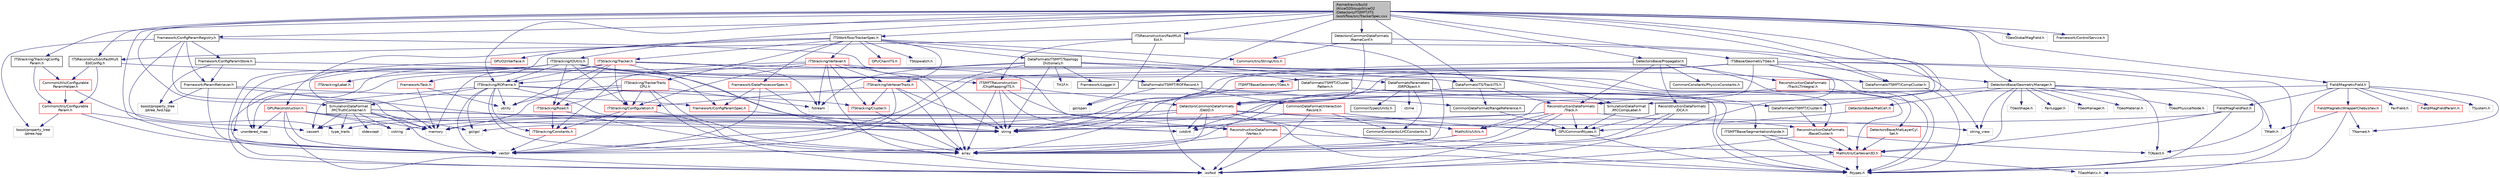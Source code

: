 digraph "/home/travis/build/AliceO2Group/AliceO2/Detectors/ITSMFT/ITS/workflow/src/TrackerSpec.cxx"
{
 // INTERACTIVE_SVG=YES
  bgcolor="transparent";
  edge [fontname="Helvetica",fontsize="10",labelfontname="Helvetica",labelfontsize="10"];
  node [fontname="Helvetica",fontsize="10",shape=record];
  Node0 [label="/home/travis/build\l/AliceO2Group/AliceO2\l/Detectors/ITSMFT/ITS\l/workflow/src/TrackerSpec.cxx",height=0.2,width=0.4,color="black", fillcolor="grey75", style="filled", fontcolor="black"];
  Node0 -> Node1 [color="midnightblue",fontsize="10",style="solid",fontname="Helvetica"];
  Node1 [label="vector",height=0.2,width=0.4,color="grey75"];
  Node0 -> Node2 [color="midnightblue",fontsize="10",style="solid",fontname="Helvetica"];
  Node2 [label="TGeoGlobalMagField.h",height=0.2,width=0.4,color="grey75"];
  Node0 -> Node3 [color="midnightblue",fontsize="10",style="solid",fontname="Helvetica"];
  Node3 [label="Framework/ControlService.h",height=0.2,width=0.4,color="black",URL="$d2/d43/ControlService_8h.html"];
  Node0 -> Node4 [color="midnightblue",fontsize="10",style="solid",fontname="Helvetica"];
  Node4 [label="Framework/ConfigParamRegistry.h",height=0.2,width=0.4,color="black",URL="$de/dc6/ConfigParamRegistry_8h.html"];
  Node4 -> Node5 [color="midnightblue",fontsize="10",style="solid",fontname="Helvetica"];
  Node5 [label="Framework/ParamRetriever.h",height=0.2,width=0.4,color="black",URL="$df/d72/ParamRetriever_8h.html"];
  Node5 -> Node6 [color="midnightblue",fontsize="10",style="solid",fontname="Helvetica"];
  Node6 [label="Framework/ConfigParamSpec.h",height=0.2,width=0.4,color="red",URL="$d0/d1c/ConfigParamSpec_8h.html"];
  Node6 -> Node16 [color="midnightblue",fontsize="10",style="solid",fontname="Helvetica"];
  Node16 [label="string",height=0.2,width=0.4,color="grey75"];
  Node5 -> Node17 [color="midnightblue",fontsize="10",style="solid",fontname="Helvetica"];
  Node17 [label="boost/property_tree\l/ptree_fwd.hpp",height=0.2,width=0.4,color="grey75"];
  Node5 -> Node16 [color="midnightblue",fontsize="10",style="solid",fontname="Helvetica"];
  Node5 -> Node1 [color="midnightblue",fontsize="10",style="solid",fontname="Helvetica"];
  Node4 -> Node18 [color="midnightblue",fontsize="10",style="solid",fontname="Helvetica"];
  Node18 [label="Framework/ConfigParamStore.h",height=0.2,width=0.4,color="black",URL="$dd/daf/ConfigParamStore_8h.html"];
  Node18 -> Node5 [color="midnightblue",fontsize="10",style="solid",fontname="Helvetica"];
  Node18 -> Node6 [color="midnightblue",fontsize="10",style="solid",fontname="Helvetica"];
  Node18 -> Node17 [color="midnightblue",fontsize="10",style="solid",fontname="Helvetica"];
  Node4 -> Node19 [color="midnightblue",fontsize="10",style="solid",fontname="Helvetica"];
  Node19 [label="boost/property_tree\l/ptree.hpp",height=0.2,width=0.4,color="grey75"];
  Node4 -> Node20 [color="midnightblue",fontsize="10",style="solid",fontname="Helvetica"];
  Node20 [label="memory",height=0.2,width=0.4,color="grey75"];
  Node4 -> Node16 [color="midnightblue",fontsize="10",style="solid",fontname="Helvetica"];
  Node4 -> Node21 [color="midnightblue",fontsize="10",style="solid",fontname="Helvetica"];
  Node21 [label="cassert",height=0.2,width=0.4,color="grey75"];
  Node0 -> Node22 [color="midnightblue",fontsize="10",style="solid",fontname="Helvetica"];
  Node22 [label="ITSWorkflow/TrackerSpec.h",height=0.2,width=0.4,color="black",URL="$de/d90/ITSMFT_2ITS_2workflow_2include_2ITSWorkflow_2TrackerSpec_8h.html"];
  Node22 -> Node23 [color="midnightblue",fontsize="10",style="solid",fontname="Helvetica"];
  Node23 [label="DataFormatsParameters\l/GRPObject.h",height=0.2,width=0.4,color="black",URL="$de/d28/GRPObject_8h.html",tooltip="Header of the General Run Parameters object. "];
  Node23 -> Node24 [color="midnightblue",fontsize="10",style="solid",fontname="Helvetica"];
  Node24 [label="Rtypes.h",height=0.2,width=0.4,color="grey75"];
  Node23 -> Node10 [color="midnightblue",fontsize="10",style="solid",fontname="Helvetica"];
  Node10 [label="cstdint",height=0.2,width=0.4,color="grey75"];
  Node23 -> Node25 [color="midnightblue",fontsize="10",style="solid",fontname="Helvetica"];
  Node25 [label="ctime",height=0.2,width=0.4,color="grey75"];
  Node23 -> Node26 [color="midnightblue",fontsize="10",style="solid",fontname="Helvetica"];
  Node26 [label="CommonConstants/LHCConstants.h",height=0.2,width=0.4,color="black",URL="$d4/dc6/LHCConstants_8h.html",tooltip="Header to collect LHC related constants. "];
  Node23 -> Node27 [color="midnightblue",fontsize="10",style="solid",fontname="Helvetica"];
  Node27 [label="CommonTypes/Units.h",height=0.2,width=0.4,color="black",URL="$da/d58/Units_8h.html",tooltip="Header to collect definitions for different units. "];
  Node23 -> Node28 [color="midnightblue",fontsize="10",style="solid",fontname="Helvetica"];
  Node28 [label="DetectorsCommonDataFormats\l/DetID.h",height=0.2,width=0.4,color="red",URL="$d6/d31/DetID_8h.html"];
  Node28 -> Node24 [color="midnightblue",fontsize="10",style="solid",fontname="Helvetica"];
  Node28 -> Node29 [color="midnightblue",fontsize="10",style="solid",fontname="Helvetica"];
  Node29 [label="array",height=0.2,width=0.4,color="grey75"];
  Node28 -> Node21 [color="midnightblue",fontsize="10",style="solid",fontname="Helvetica"];
  Node28 -> Node10 [color="midnightblue",fontsize="10",style="solid",fontname="Helvetica"];
  Node28 -> Node15 [color="midnightblue",fontsize="10",style="solid",fontname="Helvetica"];
  Node15 [label="string_view",height=0.2,width=0.4,color="grey75"];
  Node28 -> Node16 [color="midnightblue",fontsize="10",style="solid",fontname="Helvetica"];
  Node28 -> Node8 [color="midnightblue",fontsize="10",style="solid",fontname="Helvetica"];
  Node8 [label="type_traits",height=0.2,width=0.4,color="grey75"];
  Node28 -> Node31 [color="midnightblue",fontsize="10",style="solid",fontname="Helvetica"];
  Node31 [label="MathUtils/Utils.h",height=0.2,width=0.4,color="red",URL="$d9/d52/Common_2MathUtils_2include_2MathUtils_2Utils_8h.html"];
  Node31 -> Node29 [color="midnightblue",fontsize="10",style="solid",fontname="Helvetica"];
  Node22 -> Node43 [color="midnightblue",fontsize="10",style="solid",fontname="Helvetica"];
  Node43 [label="DataFormatsITSMFT/Topology\lDictionary.h",height=0.2,width=0.4,color="black",URL="$d1/d08/TopologyDictionary_8h.html",tooltip="Definition of the ClusterTopology class. "];
  Node43 -> Node44 [color="midnightblue",fontsize="10",style="solid",fontname="Helvetica"];
  Node44 [label="DataFormatsITSMFT/Cluster\lPattern.h",height=0.2,width=0.4,color="black",URL="$de/dc1/ClusterPattern_8h.html"];
  Node44 -> Node24 [color="midnightblue",fontsize="10",style="solid",fontname="Helvetica"];
  Node44 -> Node29 [color="midnightblue",fontsize="10",style="solid",fontname="Helvetica"];
  Node44 -> Node13 [color="midnightblue",fontsize="10",style="solid",fontname="Helvetica"];
  Node13 [label="iosfwd",height=0.2,width=0.4,color="grey75"];
  Node44 -> Node45 [color="midnightblue",fontsize="10",style="solid",fontname="Helvetica"];
  Node45 [label="gsl/gsl",height=0.2,width=0.4,color="grey75"];
  Node44 -> Node46 [color="midnightblue",fontsize="10",style="solid",fontname="Helvetica"];
  Node46 [label="DataFormatsITSMFT/Cluster.h",height=0.2,width=0.4,color="black",URL="$d1/d62/DataFormats_2Detectors_2ITSMFT_2common_2include_2DataFormatsITSMFT_2Cluster_8h.html"];
  Node46 -> Node47 [color="midnightblue",fontsize="10",style="solid",fontname="Helvetica"];
  Node47 [label="ReconstructionDataFormats\l/BaseCluster.h",height=0.2,width=0.4,color="red",URL="$d4/de2/BaseCluster_8h.html"];
  Node47 -> Node48 [color="midnightblue",fontsize="10",style="solid",fontname="Helvetica"];
  Node48 [label="TObject.h",height=0.2,width=0.4,color="grey75"];
  Node47 -> Node13 [color="midnightblue",fontsize="10",style="solid",fontname="Helvetica"];
  Node47 -> Node56 [color="midnightblue",fontsize="10",style="solid",fontname="Helvetica"];
  Node56 [label="MathUtils/Cartesian3D.h",height=0.2,width=0.4,color="red",URL="$dd/d76/Cartesian3D_8h.html"];
  Node56 -> Node24 [color="midnightblue",fontsize="10",style="solid",fontname="Helvetica"];
  Node56 -> Node62 [color="midnightblue",fontsize="10",style="solid",fontname="Helvetica"];
  Node62 [label="TGeoMatrix.h",height=0.2,width=0.4,color="grey75"];
  Node56 -> Node13 [color="midnightblue",fontsize="10",style="solid",fontname="Helvetica"];
  Node43 -> Node66 [color="midnightblue",fontsize="10",style="solid",fontname="Helvetica"];
  Node66 [label="Framework/Logger.h",height=0.2,width=0.4,color="black",URL="$dd/da4/Logger_8h.html"];
  Node43 -> Node67 [color="midnightblue",fontsize="10",style="solid",fontname="Helvetica"];
  Node67 [label="fstream",height=0.2,width=0.4,color="grey75"];
  Node43 -> Node16 [color="midnightblue",fontsize="10",style="solid",fontname="Helvetica"];
  Node43 -> Node68 [color="midnightblue",fontsize="10",style="solid",fontname="Helvetica"];
  Node68 [label="unordered_map",height=0.2,width=0.4,color="grey75"];
  Node43 -> Node1 [color="midnightblue",fontsize="10",style="solid",fontname="Helvetica"];
  Node43 -> Node56 [color="midnightblue",fontsize="10",style="solid",fontname="Helvetica"];
  Node43 -> Node69 [color="midnightblue",fontsize="10",style="solid",fontname="Helvetica"];
  Node69 [label="DataFormatsITSMFT/CompCluster.h",height=0.2,width=0.4,color="black",URL="$df/de4/CompCluster_8h.html",tooltip="Definition of the ITSMFT compact cluster. "];
  Node69 -> Node24 [color="midnightblue",fontsize="10",style="solid",fontname="Helvetica"];
  Node43 -> Node70 [color="midnightblue",fontsize="10",style="solid",fontname="Helvetica"];
  Node70 [label="TH1F.h",height=0.2,width=0.4,color="grey75"];
  Node22 -> Node71 [color="midnightblue",fontsize="10",style="solid",fontname="Helvetica"];
  Node71 [label="Framework/DataProcessorSpec.h",height=0.2,width=0.4,color="red",URL="$d0/df4/DataProcessorSpec_8h.html"];
  Node71 -> Node6 [color="midnightblue",fontsize="10",style="solid",fontname="Helvetica"];
  Node71 -> Node16 [color="midnightblue",fontsize="10",style="solid",fontname="Helvetica"];
  Node71 -> Node1 [color="midnightblue",fontsize="10",style="solid",fontname="Helvetica"];
  Node22 -> Node165 [color="midnightblue",fontsize="10",style="solid",fontname="Helvetica"];
  Node165 [label="Framework/Task.h",height=0.2,width=0.4,color="red",URL="$df/d4f/Task_8h.html"];
  Node165 -> Node94 [color="midnightblue",fontsize="10",style="solid",fontname="Helvetica"];
  Node94 [label="utility",height=0.2,width=0.4,color="grey75"];
  Node165 -> Node20 [color="midnightblue",fontsize="10",style="solid",fontname="Helvetica"];
  Node22 -> Node170 [color="midnightblue",fontsize="10",style="solid",fontname="Helvetica"];
  Node170 [label="ITStracking/Tracker.h",height=0.2,width=0.4,color="red",URL="$d7/da0/ITSMFT_2ITS_2tracking_2include_2ITStracking_2Tracker_8h.html"];
  Node170 -> Node29 [color="midnightblue",fontsize="10",style="solid",fontname="Helvetica"];
  Node170 -> Node67 [color="midnightblue",fontsize="10",style="solid",fontname="Helvetica"];
  Node170 -> Node13 [color="midnightblue",fontsize="10",style="solid",fontname="Helvetica"];
  Node170 -> Node20 [color="midnightblue",fontsize="10",style="solid",fontname="Helvetica"];
  Node170 -> Node94 [color="midnightblue",fontsize="10",style="solid",fontname="Helvetica"];
  Node170 -> Node171 [color="midnightblue",fontsize="10",style="solid",fontname="Helvetica"];
  Node171 [label="ITStracking/Configuration.h",height=0.2,width=0.4,color="red",URL="$d3/d59/Configuration_8h.html"];
  Node171 -> Node29 [color="midnightblue",fontsize="10",style="solid",fontname="Helvetica"];
  Node171 -> Node1 [color="midnightblue",fontsize="10",style="solid",fontname="Helvetica"];
  Node171 -> Node172 [color="midnightblue",fontsize="10",style="solid",fontname="Helvetica"];
  Node172 [label="ITStracking/Constants.h",height=0.2,width=0.4,color="red",URL="$d0/d86/Detectors_2ITSMFT_2ITS_2tracking_2include_2ITStracking_2Constants_8h.html"];
  Node172 -> Node1 [color="midnightblue",fontsize="10",style="solid",fontname="Helvetica"];
  Node170 -> Node174 [color="midnightblue",fontsize="10",style="solid",fontname="Helvetica"];
  Node174 [label="ITStracking/ROframe.h",height=0.2,width=0.4,color="black",URL="$dc/d8d/ITS_2tracking_2include_2ITStracking_2ROframe_8h.html"];
  Node174 -> Node29 [color="midnightblue",fontsize="10",style="solid",fontname="Helvetica"];
  Node174 -> Node1 [color="midnightblue",fontsize="10",style="solid",fontname="Helvetica"];
  Node174 -> Node94 [color="midnightblue",fontsize="10",style="solid",fontname="Helvetica"];
  Node174 -> Node21 [color="midnightblue",fontsize="10",style="solid",fontname="Helvetica"];
  Node174 -> Node45 [color="midnightblue",fontsize="10",style="solid",fontname="Helvetica"];
  Node174 -> Node175 [color="midnightblue",fontsize="10",style="solid",fontname="Helvetica"];
  Node175 [label="ITStracking/Cluster.h",height=0.2,width=0.4,color="red",URL="$da/d7f/Detectors_2ITSMFT_2ITS_2tracking_2include_2ITStracking_2Cluster_8h.html"];
  Node175 -> Node29 [color="midnightblue",fontsize="10",style="solid",fontname="Helvetica"];
  Node174 -> Node172 [color="midnightblue",fontsize="10",style="solid",fontname="Helvetica"];
  Node174 -> Node178 [color="midnightblue",fontsize="10",style="solid",fontname="Helvetica"];
  Node178 [label="ReconstructionDataFormats\l/Vertex.h",height=0.2,width=0.4,color="red",URL="$d3/d6f/DataFormats_2Reconstruction_2include_2ReconstructionDataFormats_2Vertex_8h.html"];
  Node178 -> Node56 [color="midnightblue",fontsize="10",style="solid",fontname="Helvetica"];
  Node178 -> Node29 [color="midnightblue",fontsize="10",style="solid",fontname="Helvetica"];
  Node178 -> Node13 [color="midnightblue",fontsize="10",style="solid",fontname="Helvetica"];
  Node174 -> Node180 [color="midnightblue",fontsize="10",style="solid",fontname="Helvetica"];
  Node180 [label="SimulationDataFormat\l/MCCompLabel.h",height=0.2,width=0.4,color="black",URL="$d7/dcd/MCCompLabel_8h.html"];
  Node180 -> Node55 [color="midnightblue",fontsize="10",style="solid",fontname="Helvetica"];
  Node55 [label="GPUCommonRtypes.h",height=0.2,width=0.4,color="black",URL="$d2/d45/GPUCommonRtypes_8h.html"];
  Node55 -> Node24 [color="midnightblue",fontsize="10",style="solid",fontname="Helvetica"];
  Node174 -> Node181 [color="midnightblue",fontsize="10",style="solid",fontname="Helvetica"];
  Node181 [label="SimulationDataFormat\l/MCTruthContainer.h",height=0.2,width=0.4,color="black",URL="$db/d14/MCTruthContainer_8h.html",tooltip="Definition of a container to keep Monte Carlo truth external to simulation objects. "];
  Node181 -> Node55 [color="midnightblue",fontsize="10",style="solid",fontname="Helvetica"];
  Node181 -> Node10 [color="midnightblue",fontsize="10",style="solid",fontname="Helvetica"];
  Node181 -> Node21 [color="midnightblue",fontsize="10",style="solid",fontname="Helvetica"];
  Node181 -> Node12 [color="midnightblue",fontsize="10",style="solid",fontname="Helvetica"];
  Node12 [label="stdexcept",height=0.2,width=0.4,color="grey75"];
  Node181 -> Node45 [color="midnightblue",fontsize="10",style="solid",fontname="Helvetica"];
  Node181 -> Node8 [color="midnightblue",fontsize="10",style="solid",fontname="Helvetica"];
  Node181 -> Node9 [color="midnightblue",fontsize="10",style="solid",fontname="Helvetica"];
  Node9 [label="cstring",height=0.2,width=0.4,color="grey75"];
  Node181 -> Node20 [color="midnightblue",fontsize="10",style="solid",fontname="Helvetica"];
  Node181 -> Node1 [color="midnightblue",fontsize="10",style="solid",fontname="Helvetica"];
  Node170 -> Node184 [color="midnightblue",fontsize="10",style="solid",fontname="Helvetica"];
  Node184 [label="ITStracking/Road.h",height=0.2,width=0.4,color="red",URL="$d4/d5a/ITS_2tracking_2include_2ITStracking_2Road_8h.html"];
  Node184 -> Node29 [color="midnightblue",fontsize="10",style="solid",fontname="Helvetica"];
  Node184 -> Node172 [color="midnightblue",fontsize="10",style="solid",fontname="Helvetica"];
  Node170 -> Node186 [color="midnightblue",fontsize="10",style="solid",fontname="Helvetica"];
  Node186 [label="DataFormatsITS/TrackITS.h",height=0.2,width=0.4,color="black",URL="$d1/d71/TrackITS_8h.html",tooltip="Definition of the ITS track. "];
  Node186 -> Node1 [color="midnightblue",fontsize="10",style="solid",fontname="Helvetica"];
  Node186 -> Node187 [color="midnightblue",fontsize="10",style="solid",fontname="Helvetica"];
  Node187 [label="ReconstructionDataFormats\l/Track.h",height=0.2,width=0.4,color="red",URL="$d7/d8b/DataFormats_2Reconstruction_2include_2ReconstructionDataFormats_2Track_8h.html"];
  Node187 -> Node55 [color="midnightblue",fontsize="10",style="solid",fontname="Helvetica"];
  Node187 -> Node29 [color="midnightblue",fontsize="10",style="solid",fontname="Helvetica"];
  Node187 -> Node9 [color="midnightblue",fontsize="10",style="solid",fontname="Helvetica"];
  Node187 -> Node13 [color="midnightblue",fontsize="10",style="solid",fontname="Helvetica"];
  Node187 -> Node47 [color="midnightblue",fontsize="10",style="solid",fontname="Helvetica"];
  Node187 -> Node16 [color="midnightblue",fontsize="10",style="solid",fontname="Helvetica"];
  Node187 -> Node31 [color="midnightblue",fontsize="10",style="solid",fontname="Helvetica"];
  Node186 -> Node190 [color="midnightblue",fontsize="10",style="solid",fontname="Helvetica"];
  Node190 [label="CommonDataFormat/RangeReference.h",height=0.2,width=0.4,color="black",URL="$de/d64/RangeReference_8h.html",tooltip="Class to refer to the 1st entry and N elements of some group in the continuous container. "];
  Node190 -> Node55 [color="midnightblue",fontsize="10",style="solid",fontname="Helvetica"];
  Node170 -> Node180 [color="midnightblue",fontsize="10",style="solid",fontname="Helvetica"];
  Node22 -> Node191 [color="midnightblue",fontsize="10",style="solid",fontname="Helvetica"];
  Node191 [label="ITStracking/TrackerTraits\lCPU.h",height=0.2,width=0.4,color="red",URL="$de/dbc/TrackerTraitsCPU_8h.html"];
  Node191 -> Node29 [color="midnightblue",fontsize="10",style="solid",fontname="Helvetica"];
  Node191 -> Node67 [color="midnightblue",fontsize="10",style="solid",fontname="Helvetica"];
  Node191 -> Node13 [color="midnightblue",fontsize="10",style="solid",fontname="Helvetica"];
  Node191 -> Node20 [color="midnightblue",fontsize="10",style="solid",fontname="Helvetica"];
  Node191 -> Node94 [color="midnightblue",fontsize="10",style="solid",fontname="Helvetica"];
  Node191 -> Node171 [color="midnightblue",fontsize="10",style="solid",fontname="Helvetica"];
  Node191 -> Node184 [color="midnightblue",fontsize="10",style="solid",fontname="Helvetica"];
  Node22 -> Node193 [color="midnightblue",fontsize="10",style="solid",fontname="Helvetica"];
  Node193 [label="ITStracking/Vertexer.h",height=0.2,width=0.4,color="red",URL="$de/d9b/Vertexer_8h.html"];
  Node193 -> Node67 [color="midnightblue",fontsize="10",style="solid",fontname="Helvetica"];
  Node193 -> Node29 [color="midnightblue",fontsize="10",style="solid",fontname="Helvetica"];
  Node193 -> Node13 [color="midnightblue",fontsize="10",style="solid",fontname="Helvetica"];
  Node193 -> Node174 [color="midnightblue",fontsize="10",style="solid",fontname="Helvetica"];
  Node193 -> Node172 [color="midnightblue",fontsize="10",style="solid",fontname="Helvetica"];
  Node193 -> Node171 [color="midnightblue",fontsize="10",style="solid",fontname="Helvetica"];
  Node193 -> Node194 [color="midnightblue",fontsize="10",style="solid",fontname="Helvetica"];
  Node194 [label="ITStracking/VertexerTraits.h",height=0.2,width=0.4,color="red",URL="$d2/dd6/VertexerTraits_8h.html",tooltip="Class to compute the primary vertex in ITS from tracklets. "];
  Node194 -> Node29 [color="midnightblue",fontsize="10",style="solid",fontname="Helvetica"];
  Node194 -> Node16 [color="midnightblue",fontsize="10",style="solid",fontname="Helvetica"];
  Node194 -> Node1 [color="midnightblue",fontsize="10",style="solid",fontname="Helvetica"];
  Node194 -> Node175 [color="midnightblue",fontsize="10",style="solid",fontname="Helvetica"];
  Node194 -> Node171 [color="midnightblue",fontsize="10",style="solid",fontname="Helvetica"];
  Node193 -> Node178 [color="midnightblue",fontsize="10",style="solid",fontname="Helvetica"];
  Node193 -> Node175 [color="midnightblue",fontsize="10",style="solid",fontname="Helvetica"];
  Node22 -> Node194 [color="midnightblue",fontsize="10",style="solid",fontname="Helvetica"];
  Node22 -> Node196 [color="midnightblue",fontsize="10",style="solid",fontname="Helvetica"];
  Node196 [label="GPUO2Interface.h",height=0.2,width=0.4,color="red",URL="$dc/dae/GPUO2Interface_8h.html"];
  Node196 -> Node20 [color="midnightblue",fontsize="10",style="solid",fontname="Helvetica"];
  Node22 -> Node198 [color="midnightblue",fontsize="10",style="solid",fontname="Helvetica"];
  Node198 [label="GPUReconstruction.h",height=0.2,width=0.4,color="red",URL="$d2/de8/GPUReconstruction_8h.html"];
  Node198 -> Node9 [color="midnightblue",fontsize="10",style="solid",fontname="Helvetica"];
  Node198 -> Node16 [color="midnightblue",fontsize="10",style="solid",fontname="Helvetica"];
  Node198 -> Node20 [color="midnightblue",fontsize="10",style="solid",fontname="Helvetica"];
  Node198 -> Node13 [color="midnightblue",fontsize="10",style="solid",fontname="Helvetica"];
  Node198 -> Node1 [color="midnightblue",fontsize="10",style="solid",fontname="Helvetica"];
  Node198 -> Node68 [color="midnightblue",fontsize="10",style="solid",fontname="Helvetica"];
  Node22 -> Node230 [color="midnightblue",fontsize="10",style="solid",fontname="Helvetica"];
  Node230 [label="GPUChainITS.h",height=0.2,width=0.4,color="red",URL="$d9/d46/GPUChainITS_8h.html"];
  Node22 -> Node247 [color="midnightblue",fontsize="10",style="solid",fontname="Helvetica"];
  Node247 [label="CommonUtils/StringUtils.h",height=0.2,width=0.4,color="red",URL="$d4/d8f/StringUtils_8h.html"];
  Node22 -> Node248 [color="midnightblue",fontsize="10",style="solid",fontname="Helvetica"];
  Node248 [label="TStopwatch.h",height=0.2,width=0.4,color="grey75"];
  Node0 -> Node69 [color="midnightblue",fontsize="10",style="solid",fontname="Helvetica"];
  Node0 -> Node46 [color="midnightblue",fontsize="10",style="solid",fontname="Helvetica"];
  Node0 -> Node186 [color="midnightblue",fontsize="10",style="solid",fontname="Helvetica"];
  Node0 -> Node180 [color="midnightblue",fontsize="10",style="solid",fontname="Helvetica"];
  Node0 -> Node181 [color="midnightblue",fontsize="10",style="solid",fontname="Helvetica"];
  Node0 -> Node249 [color="midnightblue",fontsize="10",style="solid",fontname="Helvetica"];
  Node249 [label="DataFormatsITSMFT/ROFRecord.h",height=0.2,width=0.4,color="black",URL="$d0/dc6/ITSMFT_2common_2include_2DataFormatsITSMFT_2ROFRecord_8h.html"];
  Node249 -> Node190 [color="midnightblue",fontsize="10",style="solid",fontname="Helvetica"];
  Node249 -> Node250 [color="midnightblue",fontsize="10",style="solid",fontname="Helvetica"];
  Node250 [label="CommonDataFormat/Interaction\lRecord.h",height=0.2,width=0.4,color="red",URL="$d9/d80/InteractionRecord_8h.html"];
  Node250 -> Node55 [color="midnightblue",fontsize="10",style="solid",fontname="Helvetica"];
  Node250 -> Node13 [color="midnightblue",fontsize="10",style="solid",fontname="Helvetica"];
  Node250 -> Node10 [color="midnightblue",fontsize="10",style="solid",fontname="Helvetica"];
  Node250 -> Node26 [color="midnightblue",fontsize="10",style="solid",fontname="Helvetica"];
  Node249 -> Node85 [color="midnightblue",fontsize="10",style="solid",fontname="Helvetica"];
  Node85 [label="gsl/span",height=0.2,width=0.4,color="grey75"];
  Node0 -> Node174 [color="midnightblue",fontsize="10",style="solid",fontname="Helvetica"];
  Node0 -> Node251 [color="midnightblue",fontsize="10",style="solid",fontname="Helvetica"];
  Node251 [label="ITStracking/IOUtils.h",height=0.2,width=0.4,color="black",URL="$da/db1/ITS_2tracking_2include_2ITStracking_2IOUtils_8h.html"];
  Node251 -> Node13 [color="midnightblue",fontsize="10",style="solid",fontname="Helvetica"];
  Node251 -> Node16 [color="midnightblue",fontsize="10",style="solid",fontname="Helvetica"];
  Node251 -> Node68 [color="midnightblue",fontsize="10",style="solid",fontname="Helvetica"];
  Node251 -> Node1 [color="midnightblue",fontsize="10",style="solid",fontname="Helvetica"];
  Node251 -> Node249 [color="midnightblue",fontsize="10",style="solid",fontname="Helvetica"];
  Node251 -> Node171 [color="midnightblue",fontsize="10",style="solid",fontname="Helvetica"];
  Node251 -> Node174 [color="midnightblue",fontsize="10",style="solid",fontname="Helvetica"];
  Node251 -> Node252 [color="midnightblue",fontsize="10",style="solid",fontname="Helvetica"];
  Node252 [label="ITStracking/Label.h",height=0.2,width=0.4,color="red",URL="$d3/dc8/Label_8h.html"];
  Node251 -> Node184 [color="midnightblue",fontsize="10",style="solid",fontname="Helvetica"];
  Node251 -> Node253 [color="midnightblue",fontsize="10",style="solid",fontname="Helvetica"];
  Node253 [label="ITSMFTBase/SegmentationAlpide.h",height=0.2,width=0.4,color="black",URL="$d3/dba/SegmentationAlpide_8h.html",tooltip="Definition of the SegmentationAlpide class. "];
  Node253 -> Node24 [color="midnightblue",fontsize="10",style="solid",fontname="Helvetica"];
  Node253 -> Node56 [color="midnightblue",fontsize="10",style="solid",fontname="Helvetica"];
  Node251 -> Node47 [color="midnightblue",fontsize="10",style="solid",fontname="Helvetica"];
  Node0 -> Node254 [color="midnightblue",fontsize="10",style="solid",fontname="Helvetica"];
  Node254 [label="ITStracking/TrackingConfig\lParam.h",height=0.2,width=0.4,color="black",URL="$dd/dc5/TrackingConfigParam_8h.html"];
  Node254 -> Node255 [color="midnightblue",fontsize="10",style="solid",fontname="Helvetica"];
  Node255 [label="CommonUtils/Configurable\lParam.h",height=0.2,width=0.4,color="red",URL="$db/d2c/ConfigurableParam_8h.html"];
  Node255 -> Node1 [color="midnightblue",fontsize="10",style="solid",fontname="Helvetica"];
  Node255 -> Node68 [color="midnightblue",fontsize="10",style="solid",fontname="Helvetica"];
  Node255 -> Node19 [color="midnightblue",fontsize="10",style="solid",fontname="Helvetica"];
  Node254 -> Node256 [color="midnightblue",fontsize="10",style="solid",fontname="Helvetica"];
  Node256 [label="CommonUtils/Configurable\lParamHelper.h",height=0.2,width=0.4,color="red",URL="$da/d6b/ConfigurableParamHelper_8h.html"];
  Node256 -> Node255 [color="midnightblue",fontsize="10",style="solid",fontname="Helvetica"];
  Node256 -> Node8 [color="midnightblue",fontsize="10",style="solid",fontname="Helvetica"];
  Node0 -> Node258 [color="midnightblue",fontsize="10",style="solid",fontname="Helvetica"];
  Node258 [label="Field/MagneticField.h",height=0.2,width=0.4,color="black",URL="$db/d4b/MagneticField_8h.html",tooltip="Definition of the MagF class. "];
  Node258 -> Node259 [color="midnightblue",fontsize="10",style="solid",fontname="Helvetica"];
  Node259 [label="FairField.h",height=0.2,width=0.4,color="grey75"];
  Node258 -> Node260 [color="midnightblue",fontsize="10",style="solid",fontname="Helvetica"];
  Node260 [label="Field/MagFieldParam.h",height=0.2,width=0.4,color="red",URL="$d3/d91/MagFieldParam_8h.html",tooltip="Definition of the MagFieldParam: container for ALICE mag. field parameters. "];
  Node258 -> Node263 [color="midnightblue",fontsize="10",style="solid",fontname="Helvetica"];
  Node263 [label="Field/MagneticWrapperChebyshev.h",height=0.2,width=0.4,color="red",URL="$dd/dfb/MagneticWrapperChebyshev_8h.html"];
  Node263 -> Node264 [color="midnightblue",fontsize="10",style="solid",fontname="Helvetica"];
  Node264 [label="TMath.h",height=0.2,width=0.4,color="grey75"];
  Node263 -> Node265 [color="midnightblue",fontsize="10",style="solid",fontname="Helvetica"];
  Node265 [label="TNamed.h",height=0.2,width=0.4,color="grey75"];
  Node263 -> Node24 [color="midnightblue",fontsize="10",style="solid",fontname="Helvetica"];
  Node258 -> Node268 [color="midnightblue",fontsize="10",style="solid",fontname="Helvetica"];
  Node268 [label="Field/MagFieldFast.h",height=0.2,width=0.4,color="black",URL="$da/df4/MagFieldFast_8h.html",tooltip="Definition of the fast magnetic field parametrization MagFieldFast. "];
  Node268 -> Node24 [color="midnightblue",fontsize="10",style="solid",fontname="Helvetica"];
  Node268 -> Node16 [color="midnightblue",fontsize="10",style="solid",fontname="Helvetica"];
  Node268 -> Node56 [color="midnightblue",fontsize="10",style="solid",fontname="Helvetica"];
  Node258 -> Node269 [color="midnightblue",fontsize="10",style="solid",fontname="Helvetica"];
  Node269 [label="TSystem.h",height=0.2,width=0.4,color="grey75"];
  Node258 -> Node24 [color="midnightblue",fontsize="10",style="solid",fontname="Helvetica"];
  Node258 -> Node265 [color="midnightblue",fontsize="10",style="solid",fontname="Helvetica"];
  Node258 -> Node20 [color="midnightblue",fontsize="10",style="solid",fontname="Helvetica"];
  Node0 -> Node270 [color="midnightblue",fontsize="10",style="solid",fontname="Helvetica"];
  Node270 [label="DetectorsBase/GeometryManager.h",height=0.2,width=0.4,color="black",URL="$db/dcc/Detectors_2Base_2include_2DetectorsBase_2GeometryManager_8h.html"];
  Node270 -> Node271 [color="midnightblue",fontsize="10",style="solid",fontname="Helvetica"];
  Node271 [label="TGeoManager.h",height=0.2,width=0.4,color="grey75"];
  Node270 -> Node272 [color="midnightblue",fontsize="10",style="solid",fontname="Helvetica"];
  Node272 [label="TGeoMaterial.h",height=0.2,width=0.4,color="grey75"];
  Node270 -> Node273 [color="midnightblue",fontsize="10",style="solid",fontname="Helvetica"];
  Node273 [label="TGeoPhysicalNode.h",height=0.2,width=0.4,color="grey75"];
  Node270 -> Node274 [color="midnightblue",fontsize="10",style="solid",fontname="Helvetica"];
  Node274 [label="TGeoShape.h",height=0.2,width=0.4,color="grey75"];
  Node270 -> Node264 [color="midnightblue",fontsize="10",style="solid",fontname="Helvetica"];
  Node270 -> Node48 [color="midnightblue",fontsize="10",style="solid",fontname="Helvetica"];
  Node270 -> Node15 [color="midnightblue",fontsize="10",style="solid",fontname="Helvetica"];
  Node270 -> Node28 [color="midnightblue",fontsize="10",style="solid",fontname="Helvetica"];
  Node270 -> Node275 [color="midnightblue",fontsize="10",style="solid",fontname="Helvetica"];
  Node275 [label="FairLogger.h",height=0.2,width=0.4,color="grey75"];
  Node270 -> Node56 [color="midnightblue",fontsize="10",style="solid",fontname="Helvetica"];
  Node270 -> Node276 [color="midnightblue",fontsize="10",style="solid",fontname="Helvetica"];
  Node276 [label="DetectorsBase/MatCell.h",height=0.2,width=0.4,color="red",URL="$db/dba/MatCell_8h.html",tooltip="Declarations for material properties of the cell (voxel) "];
  Node276 -> Node55 [color="midnightblue",fontsize="10",style="solid",fontname="Helvetica"];
  Node0 -> Node277 [color="midnightblue",fontsize="10",style="solid",fontname="Helvetica"];
  Node277 [label="DetectorsBase/Propagator.h",height=0.2,width=0.4,color="black",URL="$d2/df9/Propagator_8h.html"];
  Node277 -> Node16 [color="midnightblue",fontsize="10",style="solid",fontname="Helvetica"];
  Node277 -> Node278 [color="midnightblue",fontsize="10",style="solid",fontname="Helvetica"];
  Node278 [label="CommonConstants/PhysicsConstants.h",height=0.2,width=0.4,color="black",URL="$d3/d9d/PhysicsConstants_8h.html",tooltip="Header to collect physics constants. "];
  Node277 -> Node187 [color="midnightblue",fontsize="10",style="solid",fontname="Helvetica"];
  Node277 -> Node279 [color="midnightblue",fontsize="10",style="solid",fontname="Helvetica"];
  Node279 [label="ReconstructionDataFormats\l/DCA.h",height=0.2,width=0.4,color="black",URL="$d7/d99/DCA_8h.html"];
  Node279 -> Node55 [color="midnightblue",fontsize="10",style="solid",fontname="Helvetica"];
  Node279 -> Node29 [color="midnightblue",fontsize="10",style="solid",fontname="Helvetica"];
  Node279 -> Node13 [color="midnightblue",fontsize="10",style="solid",fontname="Helvetica"];
  Node277 -> Node280 [color="midnightblue",fontsize="10",style="solid",fontname="Helvetica"];
  Node280 [label="ReconstructionDataFormats\l/TrackLTIntegral.h",height=0.2,width=0.4,color="red",URL="$d6/db1/TrackLTIntegral_8h.html",tooltip="Track Length and TOF integral. "];
  Node280 -> Node24 [color="midnightblue",fontsize="10",style="solid",fontname="Helvetica"];
  Node280 -> Node187 [color="midnightblue",fontsize="10",style="solid",fontname="Helvetica"];
  Node277 -> Node282 [color="midnightblue",fontsize="10",style="solid",fontname="Helvetica"];
  Node282 [label="DetectorsBase/MatLayerCyl\lSet.h",height=0.2,width=0.4,color="red",URL="$d9/da9/MatLayerCylSet_8h.html",tooltip="Declarations for the wrapper for the set of cylindrical material layers. "];
  Node282 -> Node56 [color="midnightblue",fontsize="10",style="solid",fontname="Helvetica"];
  Node0 -> Node286 [color="midnightblue",fontsize="10",style="solid",fontname="Helvetica"];
  Node286 [label="ITSBase/GeometryTGeo.h",height=0.2,width=0.4,color="black",URL="$d9/dfb/ITSMFT_2ITS_2base_2include_2ITSBase_2GeometryTGeo_8h.html"];
  Node286 -> Node62 [color="midnightblue",fontsize="10",style="solid",fontname="Helvetica"];
  Node286 -> Node48 [color="midnightblue",fontsize="10",style="solid",fontname="Helvetica"];
  Node286 -> Node29 [color="midnightblue",fontsize="10",style="solid",fontname="Helvetica"];
  Node286 -> Node16 [color="midnightblue",fontsize="10",style="solid",fontname="Helvetica"];
  Node286 -> Node1 [color="midnightblue",fontsize="10",style="solid",fontname="Helvetica"];
  Node286 -> Node270 [color="midnightblue",fontsize="10",style="solid",fontname="Helvetica"];
  Node286 -> Node28 [color="midnightblue",fontsize="10",style="solid",fontname="Helvetica"];
  Node286 -> Node287 [color="midnightblue",fontsize="10",style="solid",fontname="Helvetica"];
  Node287 [label="ITSMFTBase/GeometryTGeo.h",height=0.2,width=0.4,color="red",URL="$d4/d5c/ITSMFT_2common_2base_2include_2ITSMFTBase_2GeometryTGeo_8h.html"];
  Node287 -> Node16 [color="midnightblue",fontsize="10",style="solid",fontname="Helvetica"];
  Node286 -> Node31 [color="midnightblue",fontsize="10",style="solid",fontname="Helvetica"];
  Node286 -> Node24 [color="midnightblue",fontsize="10",style="solid",fontname="Helvetica"];
  Node0 -> Node288 [color="midnightblue",fontsize="10",style="solid",fontname="Helvetica"];
  Node288 [label="DetectorsCommonDataFormats\l/NameConf.h",height=0.2,width=0.4,color="black",URL="$d7/d61/NameConf_8h.html",tooltip="Definition of the Names Generator class. "];
  Node288 -> Node28 [color="midnightblue",fontsize="10",style="solid",fontname="Helvetica"];
  Node288 -> Node247 [color="midnightblue",fontsize="10",style="solid",fontname="Helvetica"];
  Node288 -> Node15 [color="midnightblue",fontsize="10",style="solid",fontname="Helvetica"];
  Node0 -> Node289 [color="midnightblue",fontsize="10",style="solid",fontname="Helvetica"];
  Node289 [label="ITSReconstruction/FastMult\lEstConfig.h",height=0.2,width=0.4,color="black",URL="$de/df4/FastMultEstConfig_8h.html",tooltip="Configuration parameters for ITS fast multiplicity estimator. "];
  Node289 -> Node255 [color="midnightblue",fontsize="10",style="solid",fontname="Helvetica"];
  Node289 -> Node256 [color="midnightblue",fontsize="10",style="solid",fontname="Helvetica"];
  Node289 -> Node290 [color="midnightblue",fontsize="10",style="solid",fontname="Helvetica"];
  Node290 [label="ITSMFTReconstruction\l/ChipMappingITS.h",height=0.2,width=0.4,color="red",URL="$d3/d57/ChipMappingITS_8h.html"];
  Node290 -> Node24 [color="midnightblue",fontsize="10",style="solid",fontname="Helvetica"];
  Node290 -> Node29 [color="midnightblue",fontsize="10",style="solid",fontname="Helvetica"];
  Node290 -> Node10 [color="midnightblue",fontsize="10",style="solid",fontname="Helvetica"];
  Node290 -> Node16 [color="midnightblue",fontsize="10",style="solid",fontname="Helvetica"];
  Node290 -> Node28 [color="midnightblue",fontsize="10",style="solid",fontname="Helvetica"];
  Node0 -> Node292 [color="midnightblue",fontsize="10",style="solid",fontname="Helvetica"];
  Node292 [label="ITSReconstruction/FastMult\lEst.h",height=0.2,width=0.4,color="black",URL="$d5/daa/FastMultEst_8h.html",tooltip="Fast multiplicity estimator for ITS. "];
  Node292 -> Node290 [color="midnightblue",fontsize="10",style="solid",fontname="Helvetica"];
  Node292 -> Node69 [color="midnightblue",fontsize="10",style="solid",fontname="Helvetica"];
  Node292 -> Node289 [color="midnightblue",fontsize="10",style="solid",fontname="Helvetica"];
  Node292 -> Node85 [color="midnightblue",fontsize="10",style="solid",fontname="Helvetica"];
  Node292 -> Node29 [color="midnightblue",fontsize="10",style="solid",fontname="Helvetica"];
}
